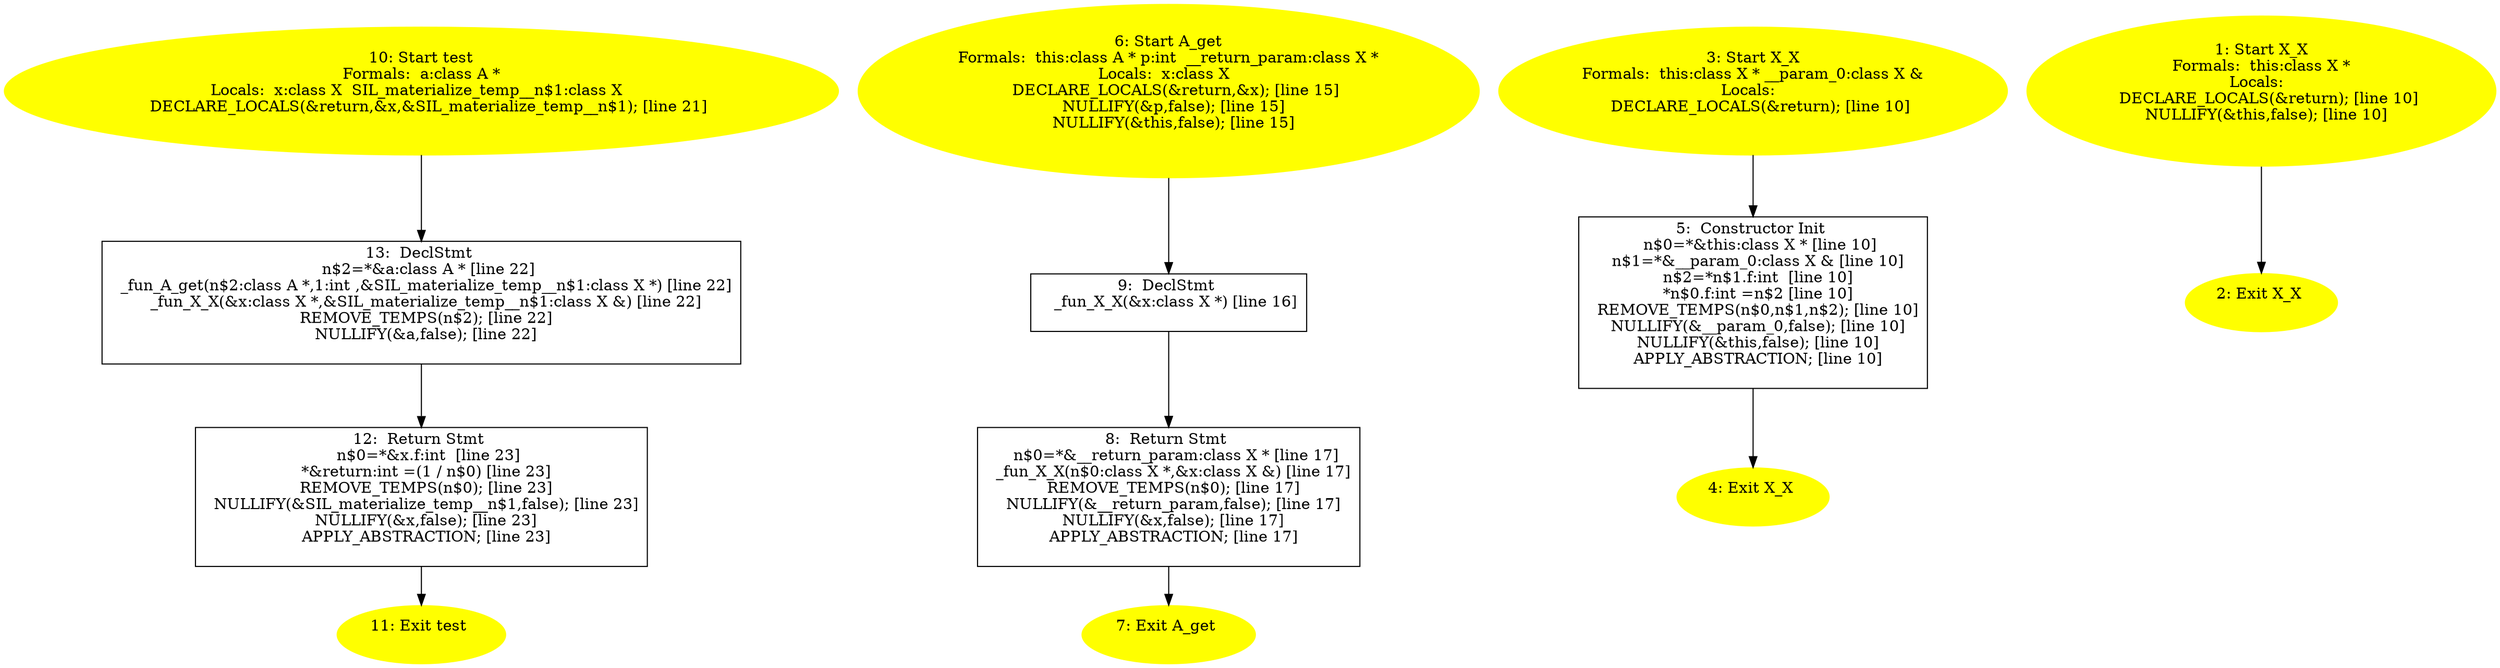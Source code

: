 digraph iCFG {
13 [label="13:  DeclStmt \n   n$2=*&a:class A * [line 22]\n  _fun_A_get(n$2:class A *,1:int ,&SIL_materialize_temp__n$1:class X *) [line 22]\n  _fun_X_X(&x:class X *,&SIL_materialize_temp__n$1:class X &) [line 22]\n  REMOVE_TEMPS(n$2); [line 22]\n  NULLIFY(&a,false); [line 22]\n " shape="box"]
	

	 13 -> 12 ;
12 [label="12:  Return Stmt \n   n$0=*&x.f:int  [line 23]\n  *&return:int =(1 / n$0) [line 23]\n  REMOVE_TEMPS(n$0); [line 23]\n  NULLIFY(&SIL_materialize_temp__n$1,false); [line 23]\n  NULLIFY(&x,false); [line 23]\n  APPLY_ABSTRACTION; [line 23]\n " shape="box"]
	

	 12 -> 11 ;
11 [label="11: Exit test \n  " color=yellow style=filled]
	

10 [label="10: Start test\nFormals:  a:class A *\nLocals:  x:class X  SIL_materialize_temp__n$1:class X  \n   DECLARE_LOCALS(&return,&x,&SIL_materialize_temp__n$1); [line 21]\n " color=yellow style=filled]
	

	 10 -> 13 ;
9 [label="9:  DeclStmt \n   _fun_X_X(&x:class X *) [line 16]\n " shape="box"]
	

	 9 -> 8 ;
8 [label="8:  Return Stmt \n   n$0=*&__return_param:class X * [line 17]\n  _fun_X_X(n$0:class X *,&x:class X &) [line 17]\n  REMOVE_TEMPS(n$0); [line 17]\n  NULLIFY(&__return_param,false); [line 17]\n  NULLIFY(&x,false); [line 17]\n  APPLY_ABSTRACTION; [line 17]\n " shape="box"]
	

	 8 -> 7 ;
7 [label="7: Exit A_get \n  " color=yellow style=filled]
	

6 [label="6: Start A_get\nFormals:  this:class A * p:int  __return_param:class X *\nLocals:  x:class X  \n   DECLARE_LOCALS(&return,&x); [line 15]\n  NULLIFY(&p,false); [line 15]\n  NULLIFY(&this,false); [line 15]\n " color=yellow style=filled]
	

	 6 -> 9 ;
5 [label="5:  Constructor Init \n   n$0=*&this:class X * [line 10]\n  n$1=*&__param_0:class X & [line 10]\n  n$2=*n$1.f:int  [line 10]\n  *n$0.f:int =n$2 [line 10]\n  REMOVE_TEMPS(n$0,n$1,n$2); [line 10]\n  NULLIFY(&__param_0,false); [line 10]\n  NULLIFY(&this,false); [line 10]\n  APPLY_ABSTRACTION; [line 10]\n " shape="box"]
	

	 5 -> 4 ;
4 [label="4: Exit X_X \n  " color=yellow style=filled]
	

3 [label="3: Start X_X\nFormals:  this:class X * __param_0:class X &\nLocals:  \n   DECLARE_LOCALS(&return); [line 10]\n " color=yellow style=filled]
	

	 3 -> 5 ;
2 [label="2: Exit X_X \n  " color=yellow style=filled]
	

1 [label="1: Start X_X\nFormals:  this:class X *\nLocals:  \n   DECLARE_LOCALS(&return); [line 10]\n  NULLIFY(&this,false); [line 10]\n " color=yellow style=filled]
	

	 1 -> 2 ;
}
